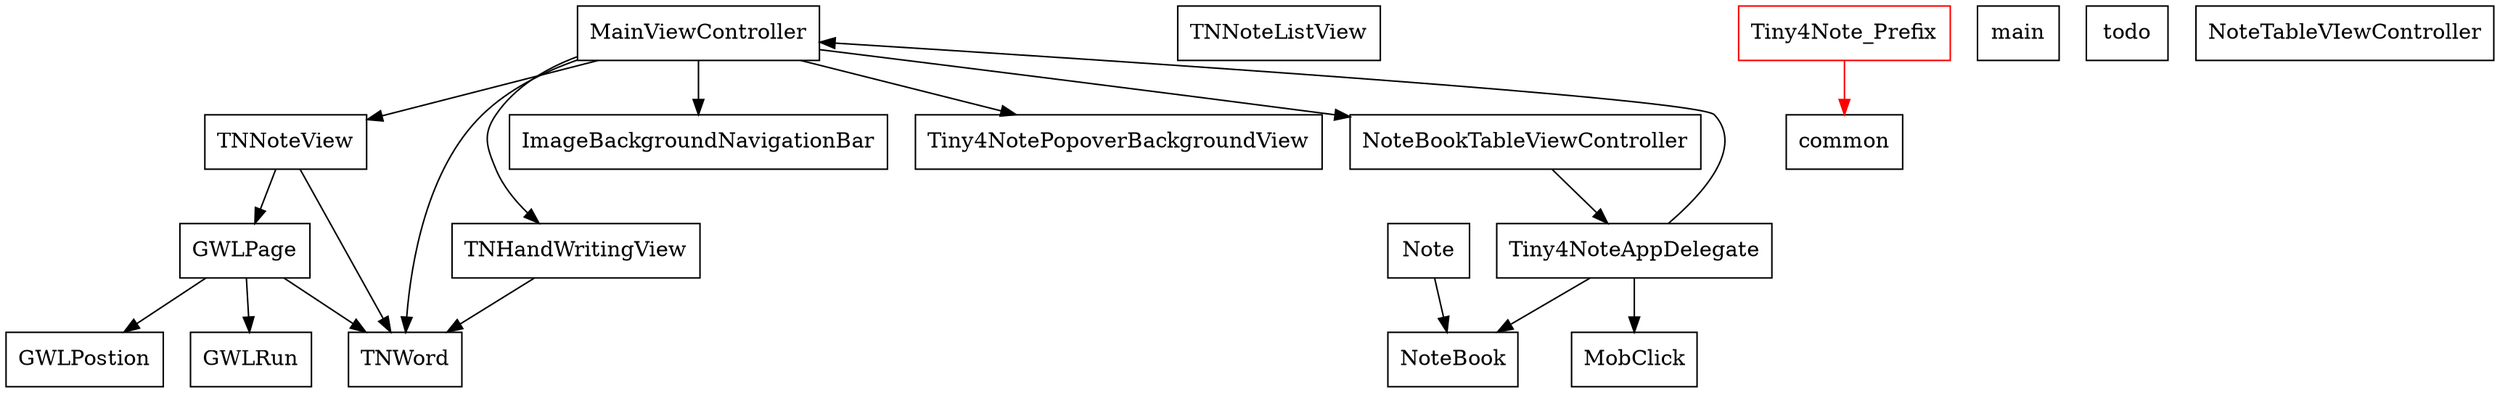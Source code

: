 digraph G {
	node [shape=box];
	"TNWord" -> {};
	"Note" -> "NoteBook";
	"TNNoteView" -> "TNWord";
	"TNNoteView" -> "GWLPage";
	"GWLPostion" -> {};
	"TNNoteListView" -> {};
	"ImageBackgroundNavigationBar" -> {};
	"MainViewController" -> "TNWord";
	"MainViewController" -> "Tiny4NotePopoverBackgroundView";
	"MainViewController" -> "TNNoteView";
	"MainViewController" -> "NoteBookTableViewController";
	"MainViewController" -> "ImageBackgroundNavigationBar";
	"MainViewController" -> "TNHandWritingView";
	"Tiny4NotePopoverBackgroundView" -> {};
	"GWLPage" -> "TNWord";
	"GWLPage" -> "GWLPostion";
	"GWLPage" -> "GWLRun";
	"NoteBookTableViewController" -> "Tiny4NoteAppDelegate";
	"MobClick" -> {};
	"NoteBook" -> {};
	"common" -> {};
	"Tiny4NoteAppDelegate" -> "MobClick";
	"Tiny4NoteAppDelegate" -> "NoteBook";
	"Tiny4NoteAppDelegate" -> "MainViewController";
	"main" -> {};
	"GWLRun" -> {};
	"todo" -> {};
	"TNHandWritingView" -> "TNWord";
	"NoteTableVIewController" -> {};
	
	"Tiny4Note_Prefix" [color=red];
	"Tiny4Note_Prefix" -> "common" [color=red];
	
	edge [color=blue];
}

